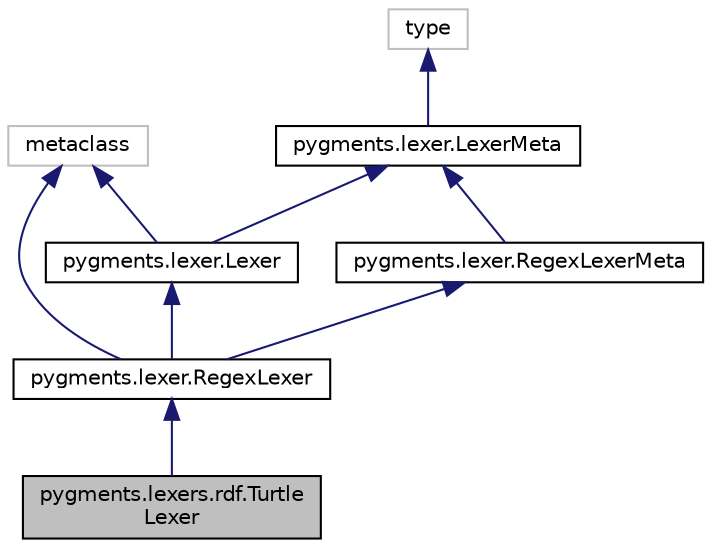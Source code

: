 digraph "pygments.lexers.rdf.TurtleLexer"
{
 // LATEX_PDF_SIZE
  edge [fontname="Helvetica",fontsize="10",labelfontname="Helvetica",labelfontsize="10"];
  node [fontname="Helvetica",fontsize="10",shape=record];
  Node1 [label="pygments.lexers.rdf.Turtle\lLexer",height=0.2,width=0.4,color="black", fillcolor="grey75", style="filled", fontcolor="black",tooltip=" "];
  Node2 -> Node1 [dir="back",color="midnightblue",fontsize="10",style="solid"];
  Node2 [label="pygments.lexer.RegexLexer",height=0.2,width=0.4,color="black", fillcolor="white", style="filled",URL="$classpygments_1_1lexer_1_1RegexLexer.html",tooltip=" "];
  Node3 -> Node2 [dir="back",color="midnightblue",fontsize="10",style="solid"];
  Node3 [label="pygments.lexer.Lexer",height=0.2,width=0.4,color="black", fillcolor="white", style="filled",URL="$classpygments_1_1lexer_1_1Lexer.html",tooltip=" "];
  Node4 -> Node3 [dir="back",color="midnightblue",fontsize="10",style="solid"];
  Node4 [label="metaclass",height=0.2,width=0.4,color="grey75", fillcolor="white", style="filled",tooltip=" "];
  Node5 -> Node3 [dir="back",color="midnightblue",fontsize="10",style="solid"];
  Node5 [label="pygments.lexer.LexerMeta",height=0.2,width=0.4,color="black", fillcolor="white", style="filled",URL="$classpygments_1_1lexer_1_1LexerMeta.html",tooltip=" "];
  Node6 -> Node5 [dir="back",color="midnightblue",fontsize="10",style="solid"];
  Node6 [label="type",height=0.2,width=0.4,color="grey75", fillcolor="white", style="filled",tooltip=" "];
  Node4 -> Node2 [dir="back",color="midnightblue",fontsize="10",style="solid"];
  Node7 -> Node2 [dir="back",color="midnightblue",fontsize="10",style="solid"];
  Node7 [label="pygments.lexer.RegexLexerMeta",height=0.2,width=0.4,color="black", fillcolor="white", style="filled",URL="$classpygments_1_1lexer_1_1RegexLexerMeta.html",tooltip=" "];
  Node5 -> Node7 [dir="back",color="midnightblue",fontsize="10",style="solid"];
}
